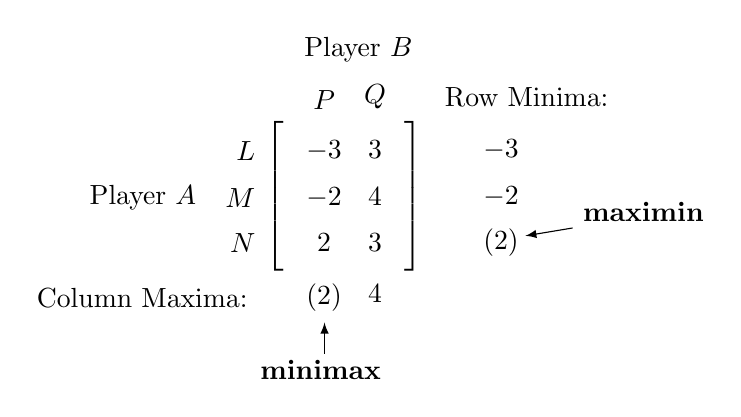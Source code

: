 % \usetikzlibrary{matrix}
% ,positioning}
\begin{tikzpicture}
\matrix [matrix of math nodes,left delimiter={[},right delimiter={]},row sep=0.1cm,column sep=0.1cm] (n) {
      -3 & 3 \\
      -2 & 4 \\
      2&3\\
      };
      \node[above=.4 cm] at (n-1-1) {$P$};
      \node[above=.4 cm] at (n-1-2) (b) {$Q$};
      
      \node[below=.4 cm] at (n-3-1) (a) {$(2)$};
      \node[below=.4 cm] at (n-3-2) {$4$};
%       \node[above=.4 cm] at (m-1-3) {$B_3$};
      \node[above=1 cm] at (n-1-2.west) {Player $B$};
%       \node[below=.4 cm] at (m-2-2) {$A$'s payoff matrix};
      
      \node[left=.75 cm] at (n-1-1) {$L$};
      \node[left=.75 cm] at (n-2-1) {$M$};
      \node[left=.75 cm] at (n-3-1) {$N$};
      \node[left=0.5 cm of a]  {Column Maxima:};
      \node[right=0.5 cm of b]  {Row Minima:};
      \node[left=1.5 cm] at (n-2-1) {Player $A$};
      
      \node[right=1.25 cm] at (n-1-2) {$-3$};
      \node[right=1.25 cm] at (n-2-2) {$-2$};
      \node[right=1.25 cm] at (n-3-2) {$(2)$};
      \node at (3.8,-0.2) {\textbf{maximin}};
      \draw[-latex] (2.9,-0.4)--(2.3,-0.5);
      \node at (-0.3,-2.2) {\textbf{minimax}};
      \draw[-latex] (-0.25,-2)--(-0.25,-1.6);
\end{tikzpicture}
